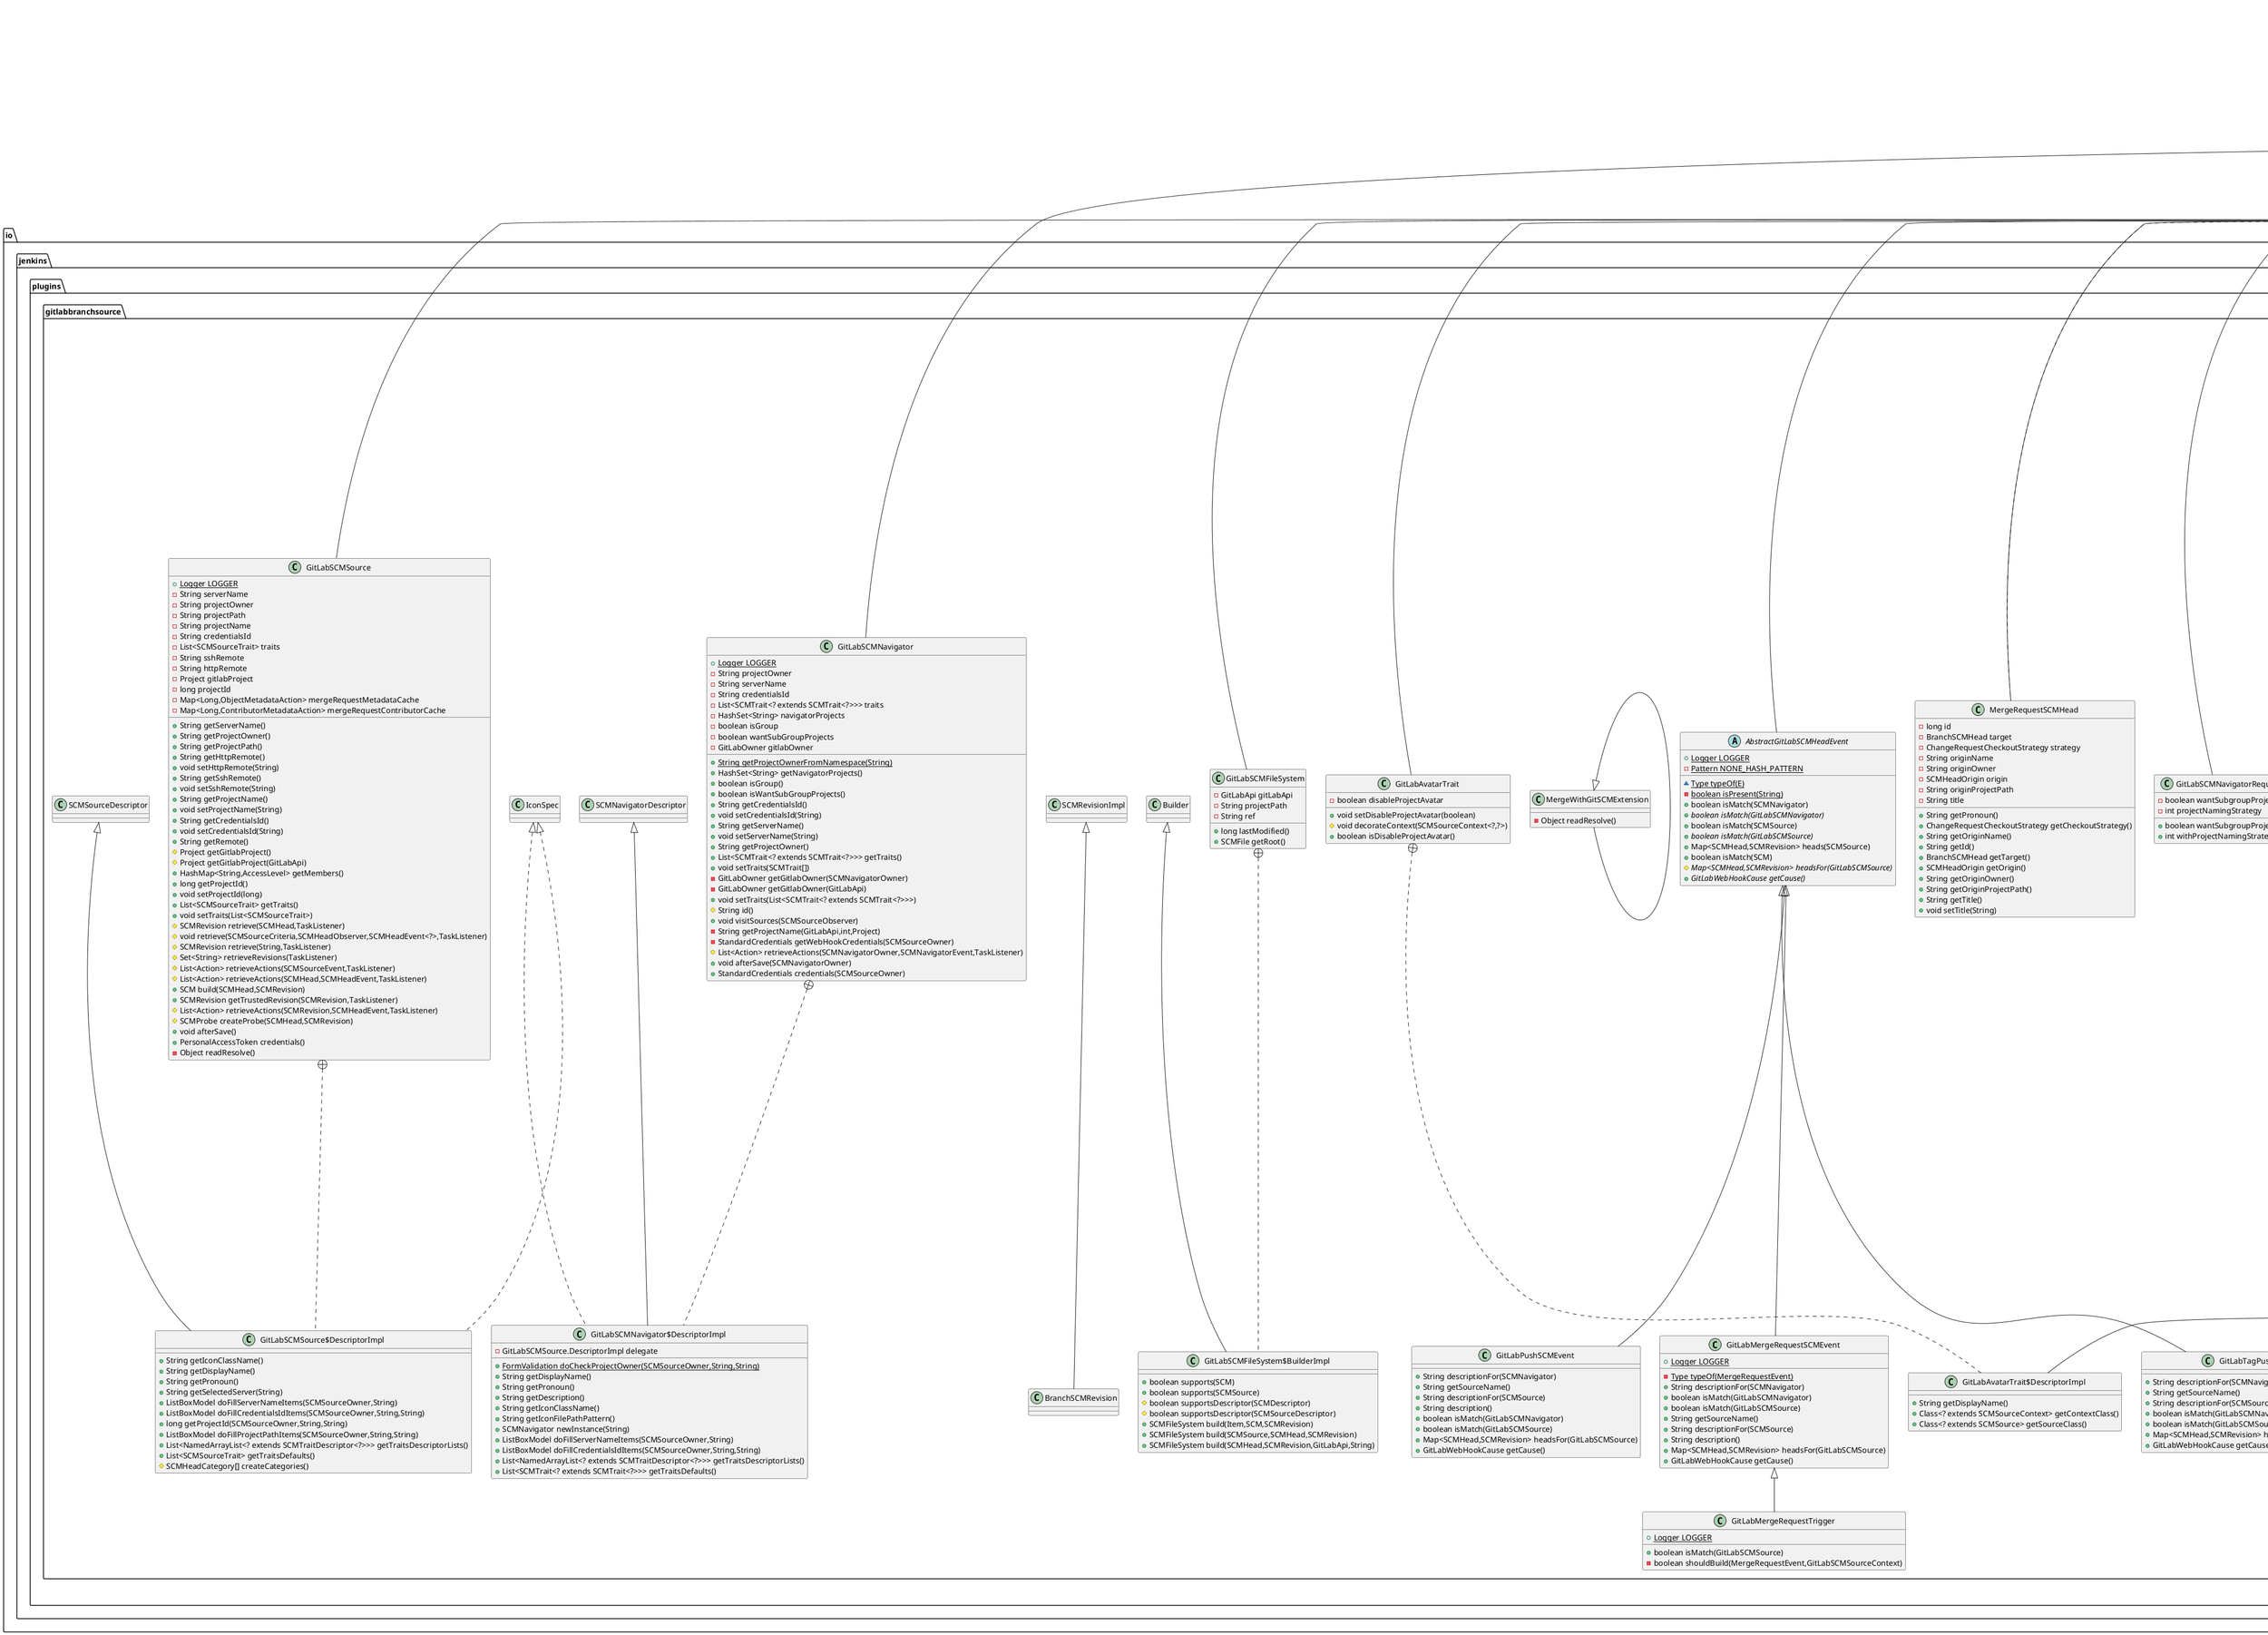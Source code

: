 @startuml
class io.jenkins.plugins.gitlabbranchsource.BranchSCMHead {
+ String getPronoun()
}
class io.jenkins.plugins.gitlabbranchsource.GitLabTagSCMHead {
+ String getPronoun()
}
class io.jenkins.plugins.gitlabbranchsource.GitLabWebHookListener {
+ {static} Logger LOGGER
- {static} long GITLAB_CACHING_TIMEOUT
- String origin
+ void onNoteEvent(NoteEvent)
+ void onMergeRequestEvent(MergeRequestEvent)
+ void onPushEvent(PushEvent)
+ void onTagPushEvent(TagPushEvent)
- void fireTrigger(SCMHeadEvent<?>,String)
- boolean findImmediateHookTrigger(GitLabServer)
- long findTriggerDelay(GitLabServer)
- GitLabServer findProjectServer(String)
}
class io.jenkins.plugins.gitlabbranchsource.GitLabSCMCauseAction {
+ String getDescription()
}
class io.jenkins.plugins.gitlabserverconfig.credentials.PersonalAccessTokenImplTest {
+ {static} JenkinsRule j
+ void configRoundtrip()
}
class io.jenkins.plugins.gitlabserverconfig.credentials.PersonalAccessTokenImplTest$CredentialsBuilder {
+ Credentials credentials
}
class io.jenkins.plugins.gitlabserverconfig.credentials.PersonalAccessTokenImplTest$CredentialsBuilder$DescriptorImpl {
+ String getDisplayName()
+ boolean isApplicable(Class<? extends AbstractProject>)
}
class io.jenkins.plugins.gitlabbranchsource.helpers.GitLabGroup {
- String fullName
- String description
+ String getFullName()
+ void setFullName(String)
+ String getWord()
+ String getDescription()
+ void setDescription(String)
}
class io.jenkins.plugins.gitlabbranchsource.GitLabPushSCMEvent {
+ String descriptionFor(SCMNavigator)
+ String getSourceName()
+ String descriptionFor(SCMSource)
+ String description()
+ boolean isMatch(GitLabSCMNavigator)
+ boolean isMatch(GitLabSCMSource)
+ Map<SCMHead,SCMRevision> headsFor(GitLabSCMSource)
+ GitLabWebHookCause getCause()
}
class io.jenkins.plugins.gitlabbranchsource.GitLabSystemHookAction {
+ {static} Logger LOGGER
+ String getIconFileName()
+ String getDisplayName()
+ String getUrlName()
+ boolean process(HttpServletRequest,HttpServletResponse,FilterChain)
+ HttpResponse doPost(StaplerRequest)
- boolean isValidToken(String)
}
class io.jenkins.plugins.gitlabbranchsource.helpers.GitLabUser {
+ String getWord()
}
class io.jenkins.plugins.gitlabbranchsource.helpers.GitLabIcons {
+ {static} String ICON_PROJECT
+ {static} String ICON_BRANCH
+ {static} String ICON_GITLAB
+ {static} String ICON_COMMIT
+ {static} String ICON_MR
+ {static} String ICON_TAG
- {static} String ICON_PATH
+ {static} void initialize()
+ {static} String iconFileName(String,Size)
+ {static} String iconFilePathPattern(String)
- {static} String classSpec(String,Size)
- {static} void addIcon(String)
}
enum io.jenkins.plugins.gitlabbranchsource.helpers.Size {
+  SMALL
+  MEDIUM
+  LARGE
+  XLARGE
- String className
- String dimensions
- String style
+ {static} Size byDimensions(String)
}
class io.jenkins.plugins.gitlabserverconfig.servers.helpers.GitLabPersonalAccessTokenCreator {
+ {static} Logger LOGGER
- {static} List<AccessTokenUtils.Scope> GL_PLUGIN_REQUIRED_SCOPE
- String getShortName(String)
+ Descriptor<GitLabPersonalAccessTokenCreator> getDescriptor()
+ String getDisplayName()
+ ListBoxModel doFillCredentialsIdItems(String,String)
+ FormValidation doCreateTokenByCredentials(String,String)
+ FormValidation doCreateTokenByPassword(String,String,String)
- void createCredentials(String,String,String,String)
- void saveCredentials(String,PersonalAccessToken)
}
class io.jenkins.plugins.gitlabbranchsource.TagDiscoveryTrait {
# void decorateContext(SCMSourceContext<?,?>)
+ boolean includeCategory(SCMHeadCategory)
}
class io.jenkins.plugins.gitlabbranchsource.TagDiscoveryTrait$DescriptorImpl {
+ String getDisplayName()
+ Class<? extends SCMSourceContext> getContextClass()
+ Class<? extends SCMSource> getSourceClass()
}
class io.jenkins.plugins.gitlabbranchsource.TagDiscoveryTrait$TagSCMHeadAuthority {
# boolean checkTrusted(SCMSourceRequest,GitLabTagSCMHead)
}
class io.jenkins.plugins.gitlabbranchsource.TagDiscoveryTrait$TagSCMHeadAuthority$DescriptorImpl {
+ String getDisplayName()
+ boolean isApplicableToOrigin(Class<? extends SCMHeadOrigin>)
}
class io.jenkins.plugins.gitlabbranchsource.Environment.GitLabWebHookEnvironmentContributor {
+ void buildEnvironmentFor(Run,EnvVars,TaskListener)
}
class io.jenkins.plugins.gitlabbranchsource.SSHCheckoutTrait {
- String credentialsId
+ String getCredentialsId()
# void decorateBuilder(SCMBuilder<?,?>)
}
class io.jenkins.plugins.gitlabbranchsource.SSHCheckoutTrait$DescriptorImpl {
+ String getDisplayName()
+ Class<? extends SCMBuilder> getBuilderClass()
+ Class<? extends SCMSourceContext> getContextClass()
+ Class<? extends SCMSource> getSourceClass()
+ Class<? extends SCM> getScmClass()
+ ListBoxModel doFillCredentialsIdItems(Item,String,String)
}
class io.jenkins.plugins.gitlabserverconfig.servers.GitLabServers {
+ {static} Logger LOGGER
- List<GitLabServer> servers
+ {static} GitLabServers get()
- {static} Predicate<T> distinctByKey(Function<? super T,?>)
+ ListBoxModel getServerItems()
+ List<GitLabServer> getServers()
+ void setServers(List<? extends GitLabServer>)
+ String getDisplayName()
+ List<Descriptor> actions()
+ boolean addServer(GitLabServer)
+ boolean updateServer(GitLabServer)
+ boolean removeServer(String)
+ GitLabServer findServer(String)
}
class io.jenkins.plugins.gitlabbranchsource.LogCommentTrait {
- String sudoUser
- boolean logSuccess
+ void setLogSuccess(boolean)
+ void setSudoUser(String)
# void decorateContext(SCMSourceContext<?,?>)
+ String getSudoUser()
+ boolean getLogSuccess()
}
class io.jenkins.plugins.gitlabbranchsource.LogCommentTrait$DescriptorImpl {
+ String getDisplayName()
+ Class<? extends SCMSourceContext> getContextClass()
+ Class<? extends SCMSource> getSourceClass()
}
abstract class io.jenkins.plugins.gitlabbranchsource.AbstractGitLabJobTrigger {
- E payload
+ {static} void fireNow(AbstractGitLabJobTrigger)
+ E getPayload()
+ {abstract}void isMatch()
}
class io.jenkins.plugins.gitlabbranchsource.MergeRequestSCMHead {
- long id
- BranchSCMHead target
- ChangeRequestCheckoutStrategy strategy
- String originName
- String originOwner
- SCMHeadOrigin origin
- String originProjectPath
- String title
+ String getPronoun()
+ ChangeRequestCheckoutStrategy getCheckoutStrategy()
+ String getOriginName()
+ String getId()
+ BranchSCMHead getTarget()
+ SCMHeadOrigin getOrigin()
+ String getOriginOwner()
+ String getOriginProjectPath()
+ String getTitle()
+ void setTitle(String)
}
class io.jenkins.plugins.gitlabbranchsource.GitLabMarkUnstableAsSuccessTrait {
- boolean markUnstableAsSuccess
+ void setMarkUnstableAsSuccess(boolean)
+ boolean getMarkUnstableAsSuccess()
# void decorateContext(SCMSourceContext<?,?>)
+ boolean doMarkUnstableAsSuccess()
}
class io.jenkins.plugins.gitlabbranchsource.GitLabMarkUnstableAsSuccessTrait$DescriptorImpl {
+ String getDisplayName()
+ Class<? extends SCMSourceContext> getContextClass()
+ Class<? extends SCMSource> getSourceClass()
}
abstract class io.jenkins.plugins.gitlabbranchsource.AbstractGitLabSCMHeadEvent {
+ {static} Logger LOGGER
- {static} Pattern NONE_HASH_PATTERN
~ {static} Type typeOf(E)
- {static} boolean isPresent(String)
+ boolean isMatch(SCMNavigator)
+ {abstract}boolean isMatch(GitLabSCMNavigator)
+ boolean isMatch(SCMSource)
+ {abstract}boolean isMatch(GitLabSCMSource)
+ Map<SCMHead,SCMRevision> heads(SCMSource)
+ boolean isMatch(SCM)
# {abstract}Map<SCMHead,SCMRevision> headsFor(GitLabSCMSource)
+ {abstract}GitLabWebHookCause getCause()
}
class io.jenkins.plugins.gitlabbranchsource.GitLabSCMSourceRequest {
+ {static} Logger LOGGER
- boolean fetchBranches
- boolean fetchTags
- boolean fetchOriginMRs
- boolean fetchForkMRs
- Set<ChangeRequestCheckoutStrategy> originMRStrategies
- Set<ChangeRequestCheckoutStrategy> forkMRStrategies
- Set<Long> requestedMergeRequestNumbers
- Set<String> requestedOriginBranchNames
- Set<String> requestedTagNames
- Iterable<MergeRequest> mergeRequests
- Iterable<Branch> branches
- Iterable<Tag> tags
- HashMap<String,AccessLevel> members
- Project gitlabProject
- GitLabApi gitLabApi
+ boolean isFetchBranches()
+ boolean isFetchTags()
+ boolean isFetchMRs()
+ boolean isFetchOriginMRs()
+ boolean isFetchForkMRs()
+ Set<ChangeRequestCheckoutStrategy> getOriginMRStrategies()
+ Set<ChangeRequestCheckoutStrategy> getForkMRStrategies()
+ Set<ChangeRequestCheckoutStrategy> getMRStrategies(boolean)
+ Map<Boolean,Set<ChangeRequestCheckoutStrategy>> getMRStrategies()
+ Set<Long> getRequestedMergeRequestNumbers()
+ Set<String> getRequestedOriginBranchNames()
+ Set<String> getRequestedTagNames()
+ Iterable<MergeRequest> getMergeRequests()
+ void setMergeRequests(Iterable<MergeRequest>)
+ Iterable<Branch> getBranches()
+ void setBranches(Iterable<Branch>)
+ Iterable<Tag> getTags()
+ void setTags(Iterable<Tag>)
+ HashMap<String,AccessLevel> getMembers()
+ void setMembers(HashMap<String,AccessLevel>)
+ GitLabApi getGitLabApi()
+ void setGitLabApi(GitLabApi)
+ AccessLevel getPermission(String)
+ boolean isMember(String)
+ void close()
+ void setProject(Project)
+ Project getGitlabProject()
}
class io.jenkins.plugins.gitlabbranchsource.GitLabMergeRequestTrigger {
+ {static} Logger LOGGER
+ boolean isMatch(GitLabSCMSource)
- boolean shouldBuild(MergeRequestEvent,GitLabSCMSourceContext)
}
class io.jenkins.plugins.gitlabbranchsource.GitLabMergeRequestSCMEvent {
+ {static} Logger LOGGER
- {static} Type typeOf(MergeRequestEvent)
+ String descriptionFor(SCMNavigator)
+ boolean isMatch(GitLabSCMNavigator)
+ boolean isMatch(GitLabSCMSource)
+ String getSourceName()
+ String descriptionFor(SCMSource)
+ String description()
+ Map<SCMHead,SCMRevision> headsFor(GitLabSCMSource)
+ GitLabWebHookCause getCause()
}
class io.jenkins.plugins.gitlabbranchsource.helpers.GitLabAvatar {
- String avatar
+ String getAvatarImageOf(String)
+ boolean equals(Object)
+ int hashCode()
}
class io.jenkins.plugins.gitlabbranchsource.helpers.GitLabAvatarCache {
+ {static} Logger LOGGER
- ConcurrentMap<String,CacheEntry> cache
- ExecutorService service
- Object serviceLock
- Iterator<Map.Entry<String,CacheEntry>> iterator
+ {static} String buildUrl(String,String)
- {static} BufferedImage scaleImage(BufferedImage,int)
- {static} BufferedImage generateAvatar(String,int)
+ String getIconFileName()
+ String getDisplayName()
+ String getUrlName()
+ HttpResponse doDynamic(StaplerRequest,String)
- CacheEntry getCacheEntry(String,String)
}
class io.jenkins.plugins.gitlabbranchsource.helpers.GitLabAvatarCache$CacheEntry {
- String url
- BufferedImage image
- long lastModified
- long lastAccessed
- Future<CacheEntry> future
+ boolean pending()
+ void setFuture(Future<CacheEntry>)
+ boolean isStale()
+ void touch()
+ boolean isUnused()
}
class io.jenkins.plugins.gitlabbranchsource.helpers.GitLabAvatarCache$ImageResponse {
- BufferedImage image
- boolean flushImage
- String cacheControl
- long lastModified
+ void generateResponse(StaplerRequest,StaplerResponse,Object)
}
class io.jenkins.plugins.gitlabbranchsource.helpers.GitLabAvatarCache$FetchImage {
- String url
+ CacheEntry call()
}
class io.jenkins.plugins.gitlabbranchsource.TriggerMRCommentTrait {
- String commentBody
- boolean onlyTrustedMembersCanTrigger
+ String getCommentBody()
+ boolean getOnlyTrustedMembersCanTrigger()
# void decorateContext(SCMSourceContext<?,?>)
}
class io.jenkins.plugins.gitlabbranchsource.TriggerMRCommentTrait$DescriptorImpl {
+ String getDisplayName()
+ Class<? extends SCMSourceContext> getContextClass()
+ Class<? extends SCMSource> getSourceClass()
}
class io.jenkins.plugins.gitlabbranchsource.GitLabSCMFileSystem {
- GitLabApi gitLabApi
- String projectPath
- String ref
+ long lastModified()
+ SCMFile getRoot()
}
class io.jenkins.plugins.gitlabbranchsource.GitLabSCMFileSystem$BuilderImpl {
+ boolean supports(SCM)
+ boolean supports(SCMSource)
# boolean supportsDescriptor(SCMDescriptor)
# boolean supportsDescriptor(SCMSourceDescriptor)
+ SCMFileSystem build(Item,SCM,SCMRevision)
+ SCMFileSystem build(SCMSource,SCMHead,SCMRevision)
+ SCMFileSystem build(SCMHead,SCMRevision,GitLabApi,String)
}
class io.jenkins.plugins.gitlabbranchsource.GitLabAvatarTrait {
- boolean disableProjectAvatar
+ void setDisableProjectAvatar(boolean)
# void decorateContext(SCMSourceContext<?,?>)
+ boolean isDisableProjectAvatar()
}
class io.jenkins.plugins.gitlabbranchsource.GitLabAvatarTrait$DescriptorImpl {
+ String getDisplayName()
+ Class<? extends SCMSourceContext> getContextClass()
+ Class<? extends SCMSource> getSourceClass()
}
class io.jenkins.plugins.gitlabbranchsource.GitLabSCMNavigatorRequest {
- boolean wantSubgroupProjects
- int projectNamingStrategy
+ boolean wantSubgroupProjects()
+ int withProjectNamingStrategy()
}
class io.jenkins.plugins.gitlabserverconfig.servers.GitLabServerTest {
+ {static} JenkinsRule j
+ void testFixEmptyAndTrimOne()
+ void testFixEmptyAndTrimTwo()
+ void testFixEmptyAndTrimThree()
+ void testFixEmptyAndTrimFour()
+ void testFixEmptyAndTrimFive()
}
class io.jenkins.plugins.gitlabbranchsource.ExcludeArchivedRepositoriesTrait {
# void decorateContext(SCMNavigatorContext<?,?>)
}
class io.jenkins.plugins.gitlabbranchsource.ExcludeArchivedRepositoriesTrait$DescriptorImpl {
+ Class<? extends SCMNavigatorContext> getContextClass()
+ String getDisplayName()
}
class io.jenkins.plugins.gitlabbranchsource.GitLabWebHookAction {
+ {static} Logger LOGGER
+ String getIconFileName()
+ String getDisplayName()
+ String getUrlName()
+ boolean process(HttpServletRequest,HttpServletResponse,FilterChain)
+ HttpResponse doPost(StaplerRequest)
- boolean isValidToken(String)
}
class io.jenkins.plugins.gitlabbranchsource.GitLabSCMFile {
- GitLabApi gitLabApi
- String projectPath
- String ref
- boolean isDir
# SCMFile newChild(String,boolean)
+ Iterable<SCMFile> children()
+ long lastModified()
# Type type()
+ InputStream content()
- InputStream fetchFile()
- List<TreeItem> fetchTree()
}
class io.jenkins.plugins.gitlabbranchsource.helpers.GitLabHelper {
+ {static} GitLabApi apiBuilder(AccessControlled,String)
+ {static} Map<String,Object> getProxyConfig(String)
+ {static} String getServerUrlFromName(String)
+ {static} String getServerUrl(GitLabServer)
- {static} String getServerUrl(String)
- {static} String sanitizeUrlValue(String)
+ {static} String getPrivateTokenAsPlainText(StandardCredentials)
+ {static} UriTemplateBuilder getUriTemplateFromServer(String)
+ {static} UriTemplate projectUriTemplate(String)
+ {static} UriTemplate branchUriTemplate(String)
+ {static} UriTemplate mergeRequestUriTemplate(String)
+ {static} UriTemplate tagUriTemplate(String)
+ {static} UriTemplate commitUriTemplate(String)
+ {static} String[] splitPath(String)
}
class io.jenkins.plugins.gitlabbranchsource.helpers.GitLabPipelineStatusNotifier {
+ {static} Logger LOGGER
~ {static} String GITLAB_PIPELINE_STATUS_PREFIX
~ {static} String GITLAB_PIPELINE_STATUS_DELIMITER
~ {static} Pattern MERGE_REQUEST_JOB_NAME_FORMAT
- {static} String getRootUrl(Run<?,?>)
- {static} GitLabSCMSourceContext getSourceContext(Run<?,?>,GitLabSCMSource)
- {static} GitLabSCMSource getSource(Run<?,?>)
- {static} String getStatusName(GitLabSCMSourceContext,Run<?,?>,EnvVars,SCMRevision)
- {static} String getStatusName(GitLabSCMSourceContext,Job<?,?>,EnvVars,SCMRevision)
~ {static} String getStatusName(GitLabSCMSourceContext,String,SCMRevision,EnvVars)
~ {static} String getRevisionRef(SCMRevision)
- {static} String getMrBuildName(MergeRequestSCMRevision)
- {static} void logComment(Run<?,?>,TaskListener)
~ {static} Long getSourceProjectId(Job,GitLabApi,String)
- {static} void sendNotifications(Run<?,?>,TaskListener,Boolean)
}
class io.jenkins.plugins.gitlabbranchsource.helpers.GitLabPipelineStatusNotifier$JobScheduledListener {
- AtomicLong nonce
- Map<Job,Long> resolving
+ void onEnterWaiting(Queue.WaitingItem)
}
class io.jenkins.plugins.gitlabbranchsource.helpers.GitLabPipelineStatusNotifier$JobCheckOutListener {
+ void onCheckout(Run<?,?>,SCM,FilePath,TaskListener,File,SCMRevisionState)
}
class io.jenkins.plugins.gitlabbranchsource.helpers.GitLabPipelineStatusNotifier$JobCompletedListener {
+ void onCompleted(Run<?,?>,TaskListener)
+ void onStarted(Run<?,?>,TaskListener)
}
enum io.jenkins.plugins.gitlabbranchsource.GitLabHookRegistration {
+  DISABLE
+  SYSTEM
+  ITEM
}
class io.jenkins.plugins.gitlabbranchsource.BuildStatusNameCustomPartTrait {
- String buildStatusNameCustomPart
- boolean buildStatusNameOverwrite
- boolean ignoreTypeInStatusName
+ void setBuildStatusNameCustomPart(String)
+ void setBuildStatusNameOverwrite(Boolean)
+ void setIgnoreTypeInStatusName(Boolean)
# void decorateContext(SCMSourceContext<?,?>)
+ String getBuildStatusNameCustomPart()
+ boolean getBuildStatusNameOverwrite()
+ boolean getIgnoreTypeInStatusName()
}
class io.jenkins.plugins.gitlabbranchsource.BuildStatusNameCustomPartTrait$DescriptorImpl {
+ String getDisplayName()
+ Class<? extends SCMSourceContext> getContextClass()
+ Class<? extends SCMSource> getSourceClass()
}
class io.jenkins.plugins.gitlabbranchsource.GitLabHookCreatorParameterizedTest {
+ {static} JenkinsRule r
- String jenkinsUrl
- boolean hookType
- String expectedPath
+ {static} Iterable<Object[]> data()
+ void hookUrl()
+ void hookUrlFromCustomRootUrl()
}
interface io.jenkins.plugins.gitlabserverconfig.credentials.PersonalAccessToken {
~ Secret getToken()
}
class io.jenkins.plugins.gitlabbranchsource.helpers.GitLabLink {
- String iconClassName
- String url
- String displayName
+ {static} GitLabLink toGroup(String)
+ {static} GitLabLink toProject(String)
+ {static} GitLabLink toBranch(String)
+ {static} GitLabLink toMergeRequest(String)
+ {static} GitLabLink toTag(String)
+ {static} GitLabLink toCommit(String)
+ String getUrl()
+ String getIconClassName()
+ String getIconFileName()
+ String getDisplayName()
+ void setDisplayName(String)
+ String getUrlName()
+ int hashCode()
+ boolean equals(Object)
+ String toString()
}
class io.jenkins.plugins.gitlabbranchsource.BranchSCMRevision {
}
class io.jenkins.plugins.gitlabserverconfig.credentials.helpers.GitLabCredentialMatcher {
- {static} long serialVersionUID
+ boolean matches(Credentials)
}
class io.jenkins.plugins.gitlabbranchsource.ProjectNamingStrategyTrait {
- int strategyId
+ int getStrategyId()
+ void setStrategyId(int)
# void decorateContext(SCMNavigatorContext<?,?>)
}
class io.jenkins.plugins.gitlabbranchsource.ProjectNamingStrategyTrait$DescriptorImpl {
+ String getDisplayName()
+ Class<? extends SCMNavigator> getNavigatorClass()
+ ListBoxModel doFillStrategyIdItems()
}
class io.jenkins.plugins.gitlabbranchsource.helpers.GitLabBrowser {
+ String getProjectUrl()
+ URL getChangeSetLink(GitChangeSet)
+ URL getDiffLink(GitChangeSet.Path)
+ URL getFileLink(GitChangeSet.Path)
- URL diffLink(GitChangeSet.Path)
}
class io.jenkins.plugins.gitlabbranchsource.helpers.GitLabBrowser$DescriptorImpl {
+ String getDisplayName()
+ GitLabBrowser newInstance(StaplerRequest,JSONObject)
}
class io.jenkins.plugins.gitlabbranchsource.GitLabHookCreator {
+ {static} Logger LOGGER
+ {static} void register(SCMNavigatorOwner,GitLabSCMNavigator,GitLabHookRegistration)
+ {static} void register(GitLabSCMSource,GitLabHookRegistration,GitLabHookRegistration)
+ {static} void createSystemHookWhenMissing(GitLabServer,StandardCredentials)
+ {static} String getHookUrl(boolean)
+ {static} String getHookUrl(GitLabServer,boolean)
~ {static} void checkURL(String)
+ {static} ProjectHook createWebHook()
+ {static} String createWebHookWhenMissing(GitLabApi,String,String,String)
+ {static} boolean isTokenEqual(String,String)
}
class io.jenkins.plugins.gitlabbranchsource.GitLabSCMBuilder {
- {static} SecureRandom RANDOM
- SCMSourceOwner context
- String serverUrl
- String projectPath
- String sshRemote
- String httpRemote
+ {static} UriTemplate checkoutUriTemplate(Item,String,String,String,String,String)
- String projectUrl(String)
+ UriTemplate checkoutUriTemplate()
+ GitLabSCMBuilder withGitLabRemote()
+ GitSCM build()
}
class io.jenkins.plugins.gitlabbranchsource.ForkMergeRequestDiscoveryTrait {
- int strategyId
- SCMHeadAuthority<? super GitLabSCMSourceRequest,? extends ChangeRequestSCMHead2,? extends SCMRevision> trust
- boolean buildMRForksNotMirror
+ int getStrategyId()
+ Set<ChangeRequestCheckoutStrategy> getStrategies()
+ SCMHeadAuthority<? super GitLabSCMSourceRequest,? extends ChangeRequestSCMHead2,? extends SCMRevision> getTrust()
+ boolean getBuildMRForksNotMirror()
+ void setBuildMRForksNotMirror(boolean)
# void decorateContext(SCMSourceContext<?,?>)
+ boolean includeCategory(SCMHeadCategory)
}
class io.jenkins.plugins.gitlabbranchsource.ForkMergeRequestDiscoveryTrait$DescriptorImpl {
+ String getDisplayName()
+ Class<? extends SCMSourceContext> getContextClass()
+ Class<? extends SCMSource> getSourceClass()
+ ListBoxModel doFillStrategyIdItems()
+ List<SCMHeadAuthorityDescriptor> getTrustDescriptors()
+ SCMHeadAuthority<?,?,?> getDefaultTrust()
}
class io.jenkins.plugins.gitlabbranchsource.ForkMergeRequestDiscoveryTrait$TrustNobody {
+ boolean checkTrusted(SCMSourceRequest,ChangeRequestSCMHead2)
}
class io.jenkins.plugins.gitlabbranchsource.ForkMergeRequestDiscoveryTrait$TrustNobody$DescriptorImpl {
+ boolean isApplicableToOrigin(Class<? extends SCMHeadOrigin>)
+ String getDisplayName()
}
class io.jenkins.plugins.gitlabbranchsource.ForkMergeRequestDiscoveryTrait$TrustMembers {
# boolean checkTrusted(GitLabSCMSourceRequest,MergeRequestSCMHead)
}
class io.jenkins.plugins.gitlabbranchsource.ForkMergeRequestDiscoveryTrait$TrustMembers$DescriptorImpl {
+ String getDisplayName()
+ boolean isApplicableToOrigin(Class<? extends SCMHeadOrigin>)
}
class io.jenkins.plugins.gitlabbranchsource.ForkMergeRequestDiscoveryTrait$TrustPermission {
# boolean checkTrusted(GitLabSCMSourceRequest,MergeRequestSCMHead)
}
class io.jenkins.plugins.gitlabbranchsource.ForkMergeRequestDiscoveryTrait$TrustPermission$DescriptorImpl {
+ String getDisplayName()
+ boolean isApplicableToOrigin(Class<? extends SCMHeadOrigin>)
}
class io.jenkins.plugins.gitlabbranchsource.ForkMergeRequestDiscoveryTrait$TrustEveryone {
# boolean checkTrusted(SCMSourceRequest,ChangeRequestSCMHead2)
}
class io.jenkins.plugins.gitlabbranchsource.ForkMergeRequestDiscoveryTrait$TrustEveryone$DescriptorImpl {
+ String getDisplayName()
+ boolean isApplicableToOrigin(Class<? extends SCMHeadOrigin>)
}
class io.jenkins.plugins.gitlabbranchsource.BranchDiscoveryTrait {
- int strategyId
+ int getStrategyId()
+ boolean isBuildBranch()
+ boolean isBuildBranchesWithMR()
# void decorateContext(SCMSourceContext<?,?>)
+ boolean includeCategory(SCMHeadCategory)
}
class io.jenkins.plugins.gitlabbranchsource.BranchDiscoveryTrait$DescriptorImpl {
+ String getDisplayName()
+ Class<? extends SCMSourceContext> getContextClass()
+ Class<? extends SCMSource> getSourceClass()
+ ListBoxModel doFillStrategyIdItems()
}
class io.jenkins.plugins.gitlabbranchsource.BranchDiscoveryTrait$BranchSCMHeadAuthority {
# boolean checkTrusted(SCMSourceRequest,BranchSCMHead)
}
class io.jenkins.plugins.gitlabbranchsource.BranchDiscoveryTrait$BranchSCMHeadAuthority$DescriptorImpl {
+ boolean isApplicableToOrigin(Class<? extends SCMHeadOrigin>)
+ String getDisplayName()
}
class io.jenkins.plugins.gitlabbranchsource.BranchDiscoveryTrait$ExcludeOriginMRBranchesSCMHeadFilter {
+ boolean isExcluded(SCMSourceRequest,SCMHead)
}
class io.jenkins.plugins.gitlabbranchsource.BranchDiscoveryTrait$OnlyOriginMRBranchesSCMHeadFilter {
+ boolean isExcluded(SCMSourceRequest,SCMHead)
}
class io.jenkins.plugins.gitlabbranchsource.GitLabSCMSourceBuilder {
- String id
- String serverName
- String credentialsId
- String projectOwner
- String projectPath
- String projectName
+ String getId()
+ String getCredentialsId()
+ GitLabSCMSource build()
}
class io.jenkins.plugins.gitlabbranchsource.WebhookListenerBuildConditionsTrait {
- boolean alwaysBuildMROpen
- boolean alwaysBuildMRReOpen
- boolean alwaysIgnoreMRApproval
- boolean alwaysIgnoreMRUnApproval
- boolean alwaysIgnoreMRApproved
- boolean alwaysIgnoreMRUnApproved
- boolean alwaysIgnoreNonCodeRelatedUpdates
- boolean alwaysIgnoreMRWorkInProgress
# void decorateContext(SCMSourceContext<?,?>)
+ boolean getAlwaysBuildMROpen()
+ boolean getAlwaysBuildMRReOpen()
+ boolean getAlwaysIgnoreMRApproval()
+ boolean getAlwaysIgnoreMRUnApproval()
+ boolean getAlwaysIgnoreMRApproved()
+ boolean getAlwaysIgnoreMRUnApproved()
+ boolean getAlwaysIgnoreNonCodeRelatedUpdates()
+ boolean getAlwaysIgnoreMRWorkInProgress()
+ void setAlwaysBuildMROpen(boolean)
+ void setAlwaysBuildMRReOpen(boolean)
+ void setAlwaysIgnoreMRApproval(boolean)
+ void setAlwaysIgnoreMRUnApproval(boolean)
+ void setAlwaysIgnoreMRApproved(boolean)
+ void setAlwaysIgnoreMRUnApproved(boolean)
+ void setAlwaysIgnoreNonCodeRelatedUpdates(boolean)
+ void setAlwaysIgnoreMRWorkInProgress(boolean)
}
class io.jenkins.plugins.gitlabbranchsource.WebhookListenerBuildConditionsTrait$DescriptorImpl {
+ String getDisplayName()
+ Class<? extends SCMSourceContext> getContextClass()
+ Class<? extends SCMSource> getSourceClass()
}
class io.jenkins.plugins.gitlabbranchsource.GitLabSCMSourceDeserializationTest {
- {static} String PROJECT_NAME
- {static} String SOURCE_ID
+ RestartableJenkinsRule plan
+ void afterRestartingJenkinsTransientFieldsAreNotNull()
}
class io.jenkins.plugins.gitlabserverconfig.action.GitlabAction {
+ {static} Logger LOGGER
+ HttpResponse doServerList()
+ HttpResponse doProjectList(SCMSourceOwner,String,String)
+ String getIconFileName()
+ String getDisplayName()
+ String getUrlName()
}
class io.jenkins.plugins.gitlabserverconfig.casc.ConfigurationAsCodeTest {
+ {static} JenkinsConfiguredWithCodeRule j
+ void should_support_configuration_as_code()
+ void should_support_configuration_export()
}
class io.jenkins.plugins.gitlabbranchsource.GitLabSCMSourceContext {
- boolean wantBranches
- boolean wantTags
- boolean wantOriginMRs
- boolean wantForkMRs
- Set<ChangeRequestCheckoutStrategy> originMRStrategies
- Set<ChangeRequestCheckoutStrategy> forkMRStrategies
- GitLabHookRegistration webhookRegistration
- GitLabHookRegistration systemhookRegistration
- boolean buildMRForksNotMirror
- boolean notificationsDisabled
- boolean logCommentEnabled
- String sudoUser
- boolean logSuccess
- boolean mrCommentTriggerEnabled
- boolean onlyTrustedMembersCanTrigger
- String commentBody
- boolean projectAvatarDisabled
- String buildStatusNameCustomPart
- boolean buildStatusNameOverwrite
- boolean ignoreTypeInStatusName
- boolean alwaysBuildMROpen
- boolean alwaysBuildMRReOpen
- boolean alwaysIgnoreMRApproval
- boolean alwaysIgnoreMRUnApproval
- boolean alwaysIgnoreMRApproved
- boolean alwaysIgnoreMRUnApproved
- boolean alwaysIgnoreNonCodeRelatedUpdates
- boolean alwaysIgnoreMRWorkInProgress
- boolean markUnstableAsSuccess
+ boolean wantBranches()
+ boolean wantTags()
+ boolean wantMRs()
+ boolean wantOriginMRs()
+ boolean wantForkMRs()
+ Set<ChangeRequestCheckoutStrategy> originMRStrategies()
+ Set<ChangeRequestCheckoutStrategy> forkMRStrategies()
+ GitLabHookRegistration webhookRegistration()
+ GitLabHookRegistration systemhookRegistration()
+ boolean buildMRForksNotMirror()
+ boolean notificationsDisabled()
+ boolean projectAvatarDisabled()
+ boolean logCommentEnabled()
+ String getSudoUser()
+ boolean doLogSuccess()
+ boolean mrCommentTriggerEnabled()
+ boolean getOnlyTrustedMembersCanTrigger()
+ boolean getMarkUnstableAsSuccess()
+ boolean alwaysBuildMROpen()
+ boolean alwaysBuildMRReOpen()
+ boolean alwaysIgnoreMRApproval()
+ boolean alwaysIgnoreMRUnApproval()
+ boolean alwaysIgnoreMRApproved()
+ boolean alwaysIgnoreMRUnApproved()
+ boolean alwaysIgnoreNonCodeRelatedUpdates()
+ boolean alwaysIgnoreMRWorkInProgress()
+ String getCommentBody()
+ String getBuildStatusNameCustomPart()
+ boolean getBuildStatusNameOverwrite()
+ boolean getIgnoreTypeInStatusName()
+ GitLabSCMSourceContext wantBranches(boolean)
+ GitLabSCMSourceContext wantTags(boolean)
+ GitLabSCMSourceContext wantOriginMRs(boolean)
+ GitLabSCMSourceContext wantForkMRs(boolean)
+ GitLabSCMSourceContext withOriginMRStrategies(Set<ChangeRequestCheckoutStrategy>)
+ GitLabSCMSourceContext withForkMRStrategies(Set<ChangeRequestCheckoutStrategy>)
+ GitLabSCMSourceContext webhookRegistration(GitLabHookRegistration)
+ GitLabSCMSourceContext systemhookRegistration(GitLabHookRegistration)
+ GitLabSCMSourceContext withBuildMRForksNotMirror(boolean)
+ GitLabSCMSourceContext withNotificationsDisabled(boolean)
+ GitLabSCMSourceContext withProjectAvatarDisabled(boolean)
+ GitLabSCMSourceContext withMarkUnstableAsSuccess(boolean)
+ GitLabSCMSourceContext withLogCommentEnabled(boolean)
+ GitLabSCMSourceContext withMRCommentTriggerEnabled(boolean)
+ GitLabSCMSourceContext withOnlyTrustedMembersCanTrigger(boolean)
+ GitLabSCMSourceContext withSudoUser(String)
+ GitLabSCMSourceContext withLogSuccess(boolean)
+ GitLabSCMSourceContext withCommentBody(String)
+ GitLabSCMSourceContext withBuildStatusNameCustomPart(String)
+ GitLabSCMSourceContext withBuildStatusNameOverwrite(Boolean)
+ GitLabSCMSourceContext withIgnoreTypeInStatusName(Boolean)
+ GitLabSCMSourceRequest newRequest(SCMSource,TaskListener)
+ GitLabSCMSourceContext withAlwaysBuildMROpen(boolean)
+ GitLabSCMSourceContext withAlwaysBuildMRReOpen(boolean)
+ GitLabSCMSourceContext withAlwaysIgnoreMRApproval(boolean)
+ GitLabSCMSourceContext withAlwaysIgnoreMRUnApproval(boolean)
+ GitLabSCMSourceContext withAlwaysIgnoreMRApproved(boolean)
+ GitLabSCMSourceContext withAlwaysIgnoreMRUnApproved(boolean)
+ GitLabSCMSourceContext withAlwaysIgnoreNonCodeRelatedUpdates(boolean)
+ GitLabSCMSourceContext withAlwaysIgnoreMRWorkInProgress(boolean)
}
class io.jenkins.plugins.gitlabbranchsource.GitLabWebHookCause {
- String description
- GitLabPushCauseData gitLabPushCauseData
- GitLabMergeRequestCauseData gitLabMergeRequestCauseData
- GitLabTagPushCauseData gitLabTagPushCauseData
+ GitLabWebHookCause fromPush(PushEvent)
+ GitLabWebHookCause fromMergeRequest(MergeRequestEvent)
+ GitLabWebHookCause fromTag(TagPushEvent)
+ String getShortDescription()
+ boolean equals(Object)
+ int hashCode()
+ GitLabPushCauseData getGitLabPushCauseData()
+ GitLabMergeRequestCauseData getGitLabMergeRequestCauseData()
+ GitLabTagPushCauseData getGitLabTagPushCauseData()
}
class io.jenkins.plugins.gitlabbranchsource.helpers.GitLabHelperTest {
+ void server_url_does_not_have_trailing_slash()
}
class io.jenkins.plugins.gitlabbranchsource.HookRegistrationTrait {
- GitLabHookRegistration webHookMode
- GitLabHookRegistration systemHookMode
+ GitLabHookRegistration getWebHookMode()
+ GitLabHookRegistration getSystemHookMode()
# void decorateContext(SCMSourceContext<?,?>)
}
class io.jenkins.plugins.gitlabbranchsource.HookRegistrationTrait$DescriptorImpl {
+ String getDisplayName()
+ Class<? extends SCMSourceContext> getContextClass()
+ Class<? extends SCMSource> getSourceClass()
+ ListBoxModel doFillWebHookModeItems()
+ ListBoxModel doFillSystemHookModeItems()
- ListBoxModel getOptions(boolean)
}
class io.jenkins.plugins.gitlabbranchsource.GitLabMergeRequestCommentTrigger {
+ {static} Logger LOGGER
+ void isMatch()
- boolean isTrustedMember(GitLabSCMSource,boolean)
}
class io.jenkins.plugins.gitlabbranchsource.SubGroupProjectDiscoveryTrait {
# void decorateContext(SCMNavigatorContext<?,?>)
}
class io.jenkins.plugins.gitlabbranchsource.SubGroupProjectDiscoveryTrait$DescriptorImpl {
+ String getDisplayName()
+ Class<? extends SCMNavigator> getNavigatorClass()
}
class io.jenkins.plugins.gitlabbranchsource.Cause.GitLabMergeRequestCauseData {
- Map<String,String> variables
+ Map<String,String> getBuildVariables()
}
class io.jenkins.plugins.gitlabbranchsource.GitLabSCMNavigator {
+ {static} Logger LOGGER
- String projectOwner
- String serverName
- String credentialsId
- List<SCMTrait<? extends SCMTrait<?>>> traits
- HashSet<String> navigatorProjects
- boolean isGroup
- boolean wantSubGroupProjects
- GitLabOwner gitlabOwner
+ {static} String getProjectOwnerFromNamespace(String)
+ HashSet<String> getNavigatorProjects()
+ boolean isGroup()
+ boolean isWantSubGroupProjects()
+ String getCredentialsId()
+ void setCredentialsId(String)
+ String getServerName()
+ void setServerName(String)
+ String getProjectOwner()
+ List<SCMTrait<? extends SCMTrait<?>>> getTraits()
+ void setTraits(SCMTrait[])
- GitLabOwner getGitlabOwner(SCMNavigatorOwner)
- GitLabOwner getGitlabOwner(GitLabApi)
+ void setTraits(List<SCMTrait<? extends SCMTrait<?>>>)
# String id()
+ void visitSources(SCMSourceObserver)
- String getProjectName(GitLabApi,int,Project)
- StandardCredentials getWebHookCredentials(SCMSourceOwner)
# List<Action> retrieveActions(SCMNavigatorOwner,SCMNavigatorEvent,TaskListener)
+ void afterSave(SCMNavigatorOwner)
+ StandardCredentials credentials(SCMSourceOwner)
}
class io.jenkins.plugins.gitlabbranchsource.GitLabSCMNavigator$DescriptorImpl {
- GitLabSCMSource.DescriptorImpl delegate
+ {static} FormValidation doCheckProjectOwner(SCMSourceOwner,String,String)
+ String getDisplayName()
+ String getPronoun()
+ String getDescription()
+ String getIconClassName()
+ String getIconFilePathPattern()
+ SCMNavigator newInstance(String)
+ ListBoxModel doFillServerNameItems(SCMSourceOwner,String)
+ ListBoxModel doFillCredentialsIdItems(SCMSourceOwner,String,String)
+ List<NamedArrayList<? extends SCMTraitDescriptor<?>>> getTraitsDescriptorLists()
+ List<SCMTrait<? extends SCMTrait<?>>> getTraitsDefaults()
}
class io.jenkins.plugins.gitlabbranchsource.OriginMergeRequestDiscoveryTrait {
- int strategyId
+ int getStrategyId()
+ Set<ChangeRequestCheckoutStrategy> getStrategies()
# void decorateContext(SCMSourceContext<?,?>)
+ boolean includeCategory(SCMHeadCategory)
}
class io.jenkins.plugins.gitlabbranchsource.OriginMergeRequestDiscoveryTrait$DescriptorImpl {
+ String getDisplayName()
+ Class<? extends SCMSourceContext> getContextClass()
+ Class<? extends SCMSource> getSourceClass()
+ ListBoxModel doFillStrategyIdItems()
}
class io.jenkins.plugins.gitlabbranchsource.OriginMergeRequestDiscoveryTrait$OriginChangeRequestSCMHeadAuthority {
# boolean checkTrusted(SCMSourceRequest,ChangeRequestSCMHead2)
}
class io.jenkins.plugins.gitlabbranchsource.OriginMergeRequestDiscoveryTrait$OriginChangeRequestSCMHeadAuthority$DescriptorImpl {
+ boolean isApplicableToOrigin(Class<? extends SCMHeadOrigin>)
+ String getDisplayName()
}
class io.jenkins.plugins.gitlabbranchsource.Cause.GitLabPushCauseData {
- Map<String,String> variables
+ Map<String,String> getBuildVariables()
}
class io.jenkins.plugins.gitlabserverconfig.credentials.PersonalAccessTokenImpl {
- Secret token
+ Secret getToken()
}
class io.jenkins.plugins.gitlabserverconfig.credentials.PersonalAccessTokenImpl$DescriptorImpl {
- {static} int GITLAB_ACCESS_TOKEN_MINIMAL_LENGTH
+ String getDisplayName()
+ FormValidation doCheckToken(String)
}
class io.jenkins.plugins.gitlabbranchsource.Cause.GitLabMergeRequestNoteData {
- Map<String,String> variables
+ Map<String,String> getBuildVariables()
}
class io.jenkins.plugins.gitlabbranchsource.GitLabProjectSCMEvent {
- {static} Type typeOf(ProjectSystemHookEvent)
+ String descriptionFor(SCMNavigator)
+ String description()
+ String descriptionFor(SCMSource)
+ String getSourceName()
+ boolean isMatch(SCMNavigator)
- boolean isMatch(GitLabSCMNavigator)
+ boolean isMatch(SCMSource)
}
class io.jenkins.plugins.gitlabserverconfig.servers.GitLabServer {
+ {static} CredentialsMatcher CREDENTIALS_MATCHER
+ {static} String GITLAB_SERVER_DEFAULT_NAME
+ {static} String GITLAB_SERVER_URL
+ {static} String EMPTY_TOKEN
+ {static} Logger LOGGER
- {static} SecureRandom RANDOM
- {static} int SHORT_NAME_LENGTH
- {static} String[] COMMON_PREFIX_HOSTNAMES
- String name
- String serverUrl
- boolean manageWebHooks
- boolean manageSystemHooks
- String credentialsId
- String hooksRootUrl
- Secret secretToken
- String webhookSecretCredentialsId
+ {static} CredentialsMatcher WEBHOOK_SECRET_CREDENTIALS_MATCHER
- boolean immediateHookTrigger
- Integer hookTriggerDelay
- String getRandomName()
+ String getName()
+ String getServerUrl()
+ boolean isManageWebHooks()
+ void setManageWebHooks(boolean)
+ boolean isManageSystemHooks()
+ void setManageSystemHooks(boolean)
+ String getCredentialsId()
+ StandardCredentials getCredentials(AccessControlled)
+ void setHooksRootUrl(String)
+ String getHooksRootUrl()
+ void setSecretToken(Secret)
+ void setWebhookSecretCredentialsId(String)
+ String getWebhookSecretCredentialsId()
+ StringCredentials getWebhookSecretCredentials(AccessControlled)
+ DescriptorImpl getDescriptor()
+ Secret getSecretToken()
- StringCredentials getWebhookSecretCredentials(String)
+ String getSecretTokenAsPlainText()
- Object readResolve()
- void migrateWebhookSecretCredentials()
+ boolean isImmediateHookTrigger()
+ void setImmediateHookTrigger(boolean)
+ void setHookTriggerDelay(String)
+ Integer getHookTriggerDelay()
}
class io.jenkins.plugins.gitlabserverconfig.servers.GitLabServer$DescriptorImpl {
+ {static} FormValidation doCheckServerUrl(String)
+ {static} FormValidation doCheckHooksRootUrl(String)
+ {static} FormValidation doCheckHookTriggerDelay(String)
+ String getDisplayName()
+ FormValidation doTestConnection(String,String)
+ ListBoxModel doFillCredentialsIdItems(String,String)
+ ListBoxModel doFillWebhookSecretCredentialsIdItems(String,String)
- StandardCredentials getCredentials(String,String)
}
class io.jenkins.plugins.gitlabbranchsource.GitLabSCMNavigatorContext {
- boolean wantSubgroupProjects
- int projectNamingStrategy
- boolean excludeArchivedRepositories
+ GitLabSCMNavigatorRequest newRequest(SCMNavigator,SCMSourceObserver)
+ boolean wantSubgroupProjects()
+ GitLabSCMNavigatorContext wantSubgroupProjects(boolean)
+ int withProjectNamingStrategy()
+ GitLabSCMNavigatorContext withProjectNamingStrategy(int)
+ boolean isExcludeArchivedRepositories()
+ void setExcludeArchivedRepositories(boolean)
}
class io.jenkins.plugins.gitlabbranchsource.helpers.GitLabPipelineStatusNotifierTest {
+ void should_set_branch_status_name()
+ void should_set_branch_status_name_withBuildStatusNameCustomPart()
+ void should_set_branch_status_name_withIgnoreTypeInStatusName()
+ void should_set_merge_request_head_status_name()
+ void should_set_merge_request_merge_status_name()
+ void should_set_tag_status_name()
+ void should_set_branch_ref_name()
+ void should_set_merge_request_ref_name()
+ void should_set_tag_ref_name()
+ void should_get_mr_project_id()
+ void should_get_mr_project_id_projects_using_both_strategy_head()
+ void should_get_mr_project_id_projects_using_both_strategy_merge()
}
class io.jenkins.plugins.gitlabbranchsource.GitLabTagPushSCMEvent {
+ String descriptionFor(SCMNavigator)
+ String getSourceName()
+ String descriptionFor(SCMSource)
+ boolean isMatch(GitLabSCMNavigator)
+ boolean isMatch(GitLabSCMSource)
+ Map<SCMHead,SCMRevision> headsFor(GitLabSCMSource)
+ GitLabWebHookCause getCause()
}
class io.jenkins.plugins.gitlabbranchsource.Cause.GitLabCauseUtils {
+ {static} int defaultListSize(List<?>)
+ {static} String defaultLabelString(LabelType)
+ {static} String defaultBooleanString(Boolean)
+ {static} String defaultVisibilityString(AccessLevel)
+ {static} String defaultDateString(Date)
+ {static} String defaultIntString(Integer)
+ {static} String defaultLongString(Long)
}
class io.jenkins.plugins.gitlabbranchsource.Cause.GitLabTagPushCauseData {
- Map<String,String> variables
+ Map<String,String> getBuildVariables()
}
class io.jenkins.plugins.gitlabbranchsource.MergeRequestSCMRevision {
- String baseHash
- String headHash
- BranchSCMRevision origin
+ String getBaseHash()
+ String getHeadHash()
+ BranchSCMRevision getOrigin()
+ boolean equivalent(ChangeRequestSCMRevision<?>)
# int _hashCode()
+ String toString()
}
class io.jenkins.plugins.gitlabbranchsource.GitLabSystemHookListener {
+ {static} Logger LOGGER
- String origin
+ void onProjectEvent(ProjectSystemHookEvent)
+ void onGroupEvent(GroupSystemHookEvent)
}
class io.jenkins.plugins.gitlabbranchsource.GitLabMergeRequestCommentCause {
- String commentUrl
- GitLabMergeRequestNoteData gitLabMergeRequestNoteData
+ String getShortDescription()
+ String getCommentUrl()
+ GitLabMergeRequestNoteData getGitLabMergeRequestNoteData()
}
class io.jenkins.plugins.gitlabbranchsource.GitLabSkipNotificationsTrait {
# void decorateContext(SCMSourceContext<?,?>)
}
class io.jenkins.plugins.gitlabbranchsource.GitLabSkipNotificationsTrait$DescriptorImpl {
+ String getDisplayName()
+ Class<? extends SCMSourceContext> getContextClass()
+ Class<? extends SCMSource> getSourceClass()
}
abstract class io.jenkins.plugins.gitlabbranchsource.helpers.GitLabOwner {
- String name
- String webUrl
- String avatarUrl
- Long id
+ {static} GitLabOwner fetchOwner(GitLabApi,String)
+ String getName()
+ void setName(String)
+ String getFullName()
+ String getWebUrl()
+ void setWebUrl(String)
+ String getAvatarUrl()
+ void setAvatarUrl(String)
+ Long getId()
+ void setId(Long)
+ {abstract}String getWord()
}
class io.jenkins.plugins.gitlabbranchsource.GitLabSCMSource {
+ {static} Logger LOGGER
- String serverName
- String projectOwner
- String projectPath
- String projectName
- String credentialsId
- List<SCMSourceTrait> traits
- String sshRemote
- String httpRemote
- Project gitlabProject
- long projectId
- Map<Long,ObjectMetadataAction> mergeRequestMetadataCache
- Map<Long,ContributorMetadataAction> mergeRequestContributorCache
+ String getServerName()
+ String getProjectOwner()
+ String getProjectPath()
+ String getHttpRemote()
+ void setHttpRemote(String)
+ String getSshRemote()
+ void setSshRemote(String)
+ String getProjectName()
+ void setProjectName(String)
+ String getCredentialsId()
+ void setCredentialsId(String)
+ String getRemote()
# Project getGitlabProject()
# Project getGitlabProject(GitLabApi)
+ HashMap<String,AccessLevel> getMembers()
+ long getProjectId()
+ void setProjectId(long)
+ List<SCMSourceTrait> getTraits()
+ void setTraits(List<SCMSourceTrait>)
# SCMRevision retrieve(SCMHead,TaskListener)
# void retrieve(SCMSourceCriteria,SCMHeadObserver,SCMHeadEvent<?>,TaskListener)
# SCMRevision retrieve(String,TaskListener)
# Set<String> retrieveRevisions(TaskListener)
# List<Action> retrieveActions(SCMSourceEvent,TaskListener)
# List<Action> retrieveActions(SCMHead,SCMHeadEvent,TaskListener)
+ SCM build(SCMHead,SCMRevision)
+ SCMRevision getTrustedRevision(SCMRevision,TaskListener)
# List<Action> retrieveActions(SCMRevision,SCMHeadEvent,TaskListener)
# SCMProbe createProbe(SCMHead,SCMRevision)
+ void afterSave()
+ PersonalAccessToken credentials()
- Object readResolve()
}
class io.jenkins.plugins.gitlabbranchsource.GitLabSCMSource$DescriptorImpl {
+ String getIconClassName()
+ String getDisplayName()
+ String getPronoun()
+ String getSelectedServer(String)
+ ListBoxModel doFillServerNameItems(SCMSourceOwner,String)
+ ListBoxModel doFillCredentialsIdItems(SCMSourceOwner,String,String)
+ long getProjectId(SCMSourceOwner,String,String)
+ ListBoxModel doFillProjectPathItems(SCMSourceOwner,String,String)
+ List<NamedArrayList<? extends SCMTraitDescriptor<?>>> getTraitsDescriptorLists()
+ List<SCMSourceTrait> getTraitsDefaults()
# SCMHeadCategory[] createCategories()
}
class io.jenkins.plugins.gitlabbranchsource.MergeWithGitSCMExtension {
- Object readResolve()
}


jenkins.scm.api.SCMHead <|-- io.jenkins.plugins.gitlabbranchsource.BranchSCMHead
jenkins.scm.api.mixin.TagSCMHead <|.. io.jenkins.plugins.gitlabbranchsource.GitLabTagSCMHead
jenkins.plugins.git.GitTagSCMHead <|-- io.jenkins.plugins.gitlabbranchsource.GitLabTagSCMHead
org.gitlab4j.api.webhook.WebHookListener <|.. io.jenkins.plugins.gitlabbranchsource.GitLabWebHookListener
hudson.model.CauseAction <|-- io.jenkins.plugins.gitlabbranchsource.GitLabSCMCauseAction
io.jenkins.plugins.gitlabserverconfig.credentials.PersonalAccessTokenImplTest +.. io.jenkins.plugins.gitlabserverconfig.credentials.PersonalAccessTokenImplTest$CredentialsBuilder
io.jenkins.plugins.gitlabserverconfig.credentials.Builder <|-- io.jenkins.plugins.gitlabserverconfig.credentials.PersonalAccessTokenImplTest$CredentialsBuilder
io.jenkins.plugins.gitlabserverconfig.credentials.PersonalAccessTokenImplTest$CredentialsBuilder +.. io.jenkins.plugins.gitlabserverconfig.credentials.PersonalAccessTokenImplTest$CredentialsBuilder$DescriptorImpl
io.jenkins.plugins.gitlabserverconfig.credentials.BuildStepDescriptor <|-- io.jenkins.plugins.gitlabserverconfig.credentials.PersonalAccessTokenImplTest$CredentialsBuilder$DescriptorImpl
io.jenkins.plugins.gitlabbranchsource.helpers.GitLabOwner <|-- io.jenkins.plugins.gitlabbranchsource.helpers.GitLabGroup
io.jenkins.plugins.gitlabbranchsource.AbstractGitLabSCMHeadEvent <|-- io.jenkins.plugins.gitlabbranchsource.GitLabPushSCMEvent
hudson.model.UnprotectedRootAction <|.. io.jenkins.plugins.gitlabbranchsource.GitLabSystemHookAction
hudson.security.csrf.CrumbExclusion <|-- io.jenkins.plugins.gitlabbranchsource.GitLabSystemHookAction
io.jenkins.plugins.gitlabbranchsource.helpers.GitLabOwner <|-- io.jenkins.plugins.gitlabbranchsource.helpers.GitLabUser
hudson.model.Describable <|.. io.jenkins.plugins.gitlabserverconfig.servers.helpers.GitLabPersonalAccessTokenCreator
hudson.model.Descriptor <|-- io.jenkins.plugins.gitlabserverconfig.servers.helpers.GitLabPersonalAccessTokenCreator
jenkins.scm.api.trait.SCMSourceTrait <|-- io.jenkins.plugins.gitlabbranchsource.TagDiscoveryTrait
io.jenkins.plugins.gitlabbranchsource.TagDiscoveryTrait +.. io.jenkins.plugins.gitlabbranchsource.TagDiscoveryTrait$DescriptorImpl
io.jenkins.plugins.gitlabbranchsource.SCMSourceTraitDescriptor <|-- io.jenkins.plugins.gitlabbranchsource.TagDiscoveryTrait$DescriptorImpl
io.jenkins.plugins.gitlabbranchsource.TagDiscoveryTrait +.. io.jenkins.plugins.gitlabbranchsource.TagDiscoveryTrait$TagSCMHeadAuthority
io.jenkins.plugins.gitlabbranchsource.SCMHeadAuthority <|-- io.jenkins.plugins.gitlabbranchsource.TagDiscoveryTrait$TagSCMHeadAuthority
io.jenkins.plugins.gitlabbranchsource.TagDiscoveryTrait$TagSCMHeadAuthority +.. io.jenkins.plugins.gitlabbranchsource.TagDiscoveryTrait$TagSCMHeadAuthority$DescriptorImpl
io.jenkins.plugins.gitlabbranchsource.SCMHeadAuthorityDescriptor <|-- io.jenkins.plugins.gitlabbranchsource.TagDiscoveryTrait$TagSCMHeadAuthority$DescriptorImpl
hudson.model.EnvironmentContributor <|-- io.jenkins.plugins.gitlabbranchsource.Environment.GitLabWebHookEnvironmentContributor
jenkins.scm.api.trait.SCMSourceTrait <|-- io.jenkins.plugins.gitlabbranchsource.SSHCheckoutTrait
io.jenkins.plugins.gitlabbranchsource.SSHCheckoutTrait +.. io.jenkins.plugins.gitlabbranchsource.SSHCheckoutTrait$DescriptorImpl
io.jenkins.plugins.gitlabbranchsource.SCMSourceTraitDescriptor <|-- io.jenkins.plugins.gitlabbranchsource.SSHCheckoutTrait$DescriptorImpl
hudson.model.PersistentDescriptor <|.. io.jenkins.plugins.gitlabserverconfig.servers.GitLabServers
jenkins.model.GlobalConfiguration <|-- io.jenkins.plugins.gitlabserverconfig.servers.GitLabServers
jenkins.scm.api.trait.SCMSourceTrait <|-- io.jenkins.plugins.gitlabbranchsource.LogCommentTrait
io.jenkins.plugins.gitlabbranchsource.LogCommentTrait +.. io.jenkins.plugins.gitlabbranchsource.LogCommentTrait$DescriptorImpl
io.jenkins.plugins.gitlabbranchsource.SCMSourceTraitDescriptor <|-- io.jenkins.plugins.gitlabbranchsource.LogCommentTrait$DescriptorImpl
jenkins.scm.api.mixin.ChangeRequestSCMHead2 <|.. io.jenkins.plugins.gitlabbranchsource.MergeRequestSCMHead
jenkins.scm.api.SCMHead <|-- io.jenkins.plugins.gitlabbranchsource.MergeRequestSCMHead
jenkins.scm.api.trait.SCMSourceTrait <|-- io.jenkins.plugins.gitlabbranchsource.GitLabMarkUnstableAsSuccessTrait
io.jenkins.plugins.gitlabbranchsource.GitLabMarkUnstableAsSuccessTrait +.. io.jenkins.plugins.gitlabbranchsource.GitLabMarkUnstableAsSuccessTrait$DescriptorImpl
io.jenkins.plugins.gitlabbranchsource.SCMSourceTraitDescriptor <|-- io.jenkins.plugins.gitlabbranchsource.GitLabMarkUnstableAsSuccessTrait$DescriptorImpl
jenkins.scm.api.SCMHeadEvent <|-- io.jenkins.plugins.gitlabbranchsource.AbstractGitLabSCMHeadEvent
jenkins.scm.api.trait.SCMSourceRequest <|-- io.jenkins.plugins.gitlabbranchsource.GitLabSCMSourceRequest
io.jenkins.plugins.gitlabbranchsource.GitLabMergeRequestSCMEvent <|-- io.jenkins.plugins.gitlabbranchsource.GitLabMergeRequestTrigger
io.jenkins.plugins.gitlabbranchsource.AbstractGitLabSCMHeadEvent <|-- io.jenkins.plugins.gitlabbranchsource.GitLabMergeRequestSCMEvent
jenkins.scm.api.metadata.AvatarMetadataAction <|-- io.jenkins.plugins.gitlabbranchsource.helpers.GitLabAvatar
hudson.model.UnprotectedRootAction <|.. io.jenkins.plugins.gitlabbranchsource.helpers.GitLabAvatarCache
io.jenkins.plugins.gitlabbranchsource.helpers.GitLabAvatarCache +.. io.jenkins.plugins.gitlabbranchsource.helpers.GitLabAvatarCache$CacheEntry
io.jenkins.plugins.gitlabbranchsource.helpers.GitLabAvatarCache +.. io.jenkins.plugins.gitlabbranchsource.helpers.GitLabAvatarCache$ImageResponse
io.jenkins.plugins.gitlabbranchsource.helpers.HttpResponse <|.. io.jenkins.plugins.gitlabbranchsource.helpers.GitLabAvatarCache$ImageResponse
io.jenkins.plugins.gitlabbranchsource.helpers.GitLabAvatarCache +.. io.jenkins.plugins.gitlabbranchsource.helpers.GitLabAvatarCache$FetchImage
io.jenkins.plugins.gitlabbranchsource.helpers.Callable <|.. io.jenkins.plugins.gitlabbranchsource.helpers.GitLabAvatarCache$FetchImage
jenkins.scm.api.trait.SCMSourceTrait <|-- io.jenkins.plugins.gitlabbranchsource.TriggerMRCommentTrait
io.jenkins.plugins.gitlabbranchsource.TriggerMRCommentTrait +.. io.jenkins.plugins.gitlabbranchsource.TriggerMRCommentTrait$DescriptorImpl
io.jenkins.plugins.gitlabbranchsource.SCMSourceTraitDescriptor <|-- io.jenkins.plugins.gitlabbranchsource.TriggerMRCommentTrait$DescriptorImpl
jenkins.scm.api.SCMFileSystem <|-- io.jenkins.plugins.gitlabbranchsource.GitLabSCMFileSystem
io.jenkins.plugins.gitlabbranchsource.GitLabSCMFileSystem +.. io.jenkins.plugins.gitlabbranchsource.GitLabSCMFileSystem$BuilderImpl
io.jenkins.plugins.gitlabbranchsource.Builder <|-- io.jenkins.plugins.gitlabbranchsource.GitLabSCMFileSystem$BuilderImpl
jenkins.scm.api.trait.SCMSourceTrait <|-- io.jenkins.plugins.gitlabbranchsource.GitLabAvatarTrait
io.jenkins.plugins.gitlabbranchsource.GitLabAvatarTrait +.. io.jenkins.plugins.gitlabbranchsource.GitLabAvatarTrait$DescriptorImpl
io.jenkins.plugins.gitlabbranchsource.SCMSourceTraitDescriptor <|-- io.jenkins.plugins.gitlabbranchsource.GitLabAvatarTrait$DescriptorImpl
jenkins.scm.api.trait.SCMNavigatorRequest <|-- io.jenkins.plugins.gitlabbranchsource.GitLabSCMNavigatorRequest
jenkins.scm.api.trait.SCMNavigatorTrait <|-- io.jenkins.plugins.gitlabbranchsource.ExcludeArchivedRepositoriesTrait
io.jenkins.plugins.gitlabbranchsource.ExcludeArchivedRepositoriesTrait +.. io.jenkins.plugins.gitlabbranchsource.ExcludeArchivedRepositoriesTrait$DescriptorImpl
io.jenkins.plugins.gitlabbranchsource.SCMNavigatorTraitDescriptor <|-- io.jenkins.plugins.gitlabbranchsource.ExcludeArchivedRepositoriesTrait$DescriptorImpl
hudson.model.UnprotectedRootAction <|.. io.jenkins.plugins.gitlabbranchsource.GitLabWebHookAction
hudson.security.csrf.CrumbExclusion <|-- io.jenkins.plugins.gitlabbranchsource.GitLabWebHookAction
jenkins.scm.api.SCMFile <|-- io.jenkins.plugins.gitlabbranchsource.GitLabSCMFile
io.jenkins.plugins.gitlabbranchsource.helpers.GitLabPipelineStatusNotifier +.. io.jenkins.plugins.gitlabbranchsource.helpers.GitLabPipelineStatusNotifier$JobScheduledListener
io.jenkins.plugins.gitlabbranchsource.helpers.QueueListener <|-- io.jenkins.plugins.gitlabbranchsource.helpers.GitLabPipelineStatusNotifier$JobScheduledListener
io.jenkins.plugins.gitlabbranchsource.helpers.GitLabPipelineStatusNotifier +.. io.jenkins.plugins.gitlabbranchsource.helpers.GitLabPipelineStatusNotifier$JobCheckOutListener
io.jenkins.plugins.gitlabbranchsource.helpers.SCMListener <|-- io.jenkins.plugins.gitlabbranchsource.helpers.GitLabPipelineStatusNotifier$JobCheckOutListener
io.jenkins.plugins.gitlabbranchsource.helpers.GitLabPipelineStatusNotifier +.. io.jenkins.plugins.gitlabbranchsource.helpers.GitLabPipelineStatusNotifier$JobCompletedListener
io.jenkins.plugins.gitlabbranchsource.helpers.RunListener <|-- io.jenkins.plugins.gitlabbranchsource.helpers.GitLabPipelineStatusNotifier$JobCompletedListener
jenkins.scm.api.trait.SCMSourceTrait <|-- io.jenkins.plugins.gitlabbranchsource.BuildStatusNameCustomPartTrait
io.jenkins.plugins.gitlabbranchsource.BuildStatusNameCustomPartTrait +.. io.jenkins.plugins.gitlabbranchsource.BuildStatusNameCustomPartTrait$DescriptorImpl
io.jenkins.plugins.gitlabbranchsource.SCMSourceTraitDescriptor <|-- io.jenkins.plugins.gitlabbranchsource.BuildStatusNameCustomPartTrait$DescriptorImpl
com.cloudbees.plugins.credentials.common.StandardCredentials <|-- io.jenkins.plugins.gitlabserverconfig.credentials.PersonalAccessToken
hudson.model.Action <|.. io.jenkins.plugins.gitlabbranchsource.helpers.GitLabLink
org.jenkins.ui.icon.IconSpec <|.. io.jenkins.plugins.gitlabbranchsource.helpers.GitLabLink
io.jenkins.plugins.gitlabbranchsource.SCMRevisionImpl <|-- io.jenkins.plugins.gitlabbranchsource.BranchSCMRevision
com.cloudbees.plugins.credentials.CredentialsMatcher <|.. io.jenkins.plugins.gitlabserverconfig.credentials.helpers.GitLabCredentialMatcher
jenkins.scm.api.trait.SCMNavigatorTrait <|-- io.jenkins.plugins.gitlabbranchsource.ProjectNamingStrategyTrait
io.jenkins.plugins.gitlabbranchsource.ProjectNamingStrategyTrait +.. io.jenkins.plugins.gitlabbranchsource.ProjectNamingStrategyTrait$DescriptorImpl
io.jenkins.plugins.gitlabbranchsource.SCMNavigatorTraitDescriptor <|-- io.jenkins.plugins.gitlabbranchsource.ProjectNamingStrategyTrait$DescriptorImpl
hudson.plugins.git.browser.GitRepositoryBrowser <|-- io.jenkins.plugins.gitlabbranchsource.helpers.GitLabBrowser
io.jenkins.plugins.gitlabbranchsource.helpers.GitLabBrowser +.. io.jenkins.plugins.gitlabbranchsource.helpers.GitLabBrowser$DescriptorImpl
io.jenkins.plugins.gitlabbranchsource.helpers.Descriptor <|-- io.jenkins.plugins.gitlabbranchsource.helpers.GitLabBrowser$DescriptorImpl
jenkins.plugins.git.GitSCMBuilder <|-- io.jenkins.plugins.gitlabbranchsource.GitLabSCMBuilder
jenkins.scm.api.trait.SCMSourceTrait <|-- io.jenkins.plugins.gitlabbranchsource.ForkMergeRequestDiscoveryTrait
io.jenkins.plugins.gitlabbranchsource.ForkMergeRequestDiscoveryTrait +.. io.jenkins.plugins.gitlabbranchsource.ForkMergeRequestDiscoveryTrait$DescriptorImpl
io.jenkins.plugins.gitlabbranchsource.SCMSourceTraitDescriptor <|-- io.jenkins.plugins.gitlabbranchsource.ForkMergeRequestDiscoveryTrait$DescriptorImpl
io.jenkins.plugins.gitlabbranchsource.ForkMergeRequestDiscoveryTrait +.. io.jenkins.plugins.gitlabbranchsource.ForkMergeRequestDiscoveryTrait$TrustNobody
io.jenkins.plugins.gitlabbranchsource.SCMHeadAuthority <|-- io.jenkins.plugins.gitlabbranchsource.ForkMergeRequestDiscoveryTrait$TrustNobody
io.jenkins.plugins.gitlabbranchsource.ForkMergeRequestDiscoveryTrait$TrustNobody +.. io.jenkins.plugins.gitlabbranchsource.ForkMergeRequestDiscoveryTrait$TrustNobody$DescriptorImpl
io.jenkins.plugins.gitlabbranchsource.SCMHeadAuthorityDescriptor <|-- io.jenkins.plugins.gitlabbranchsource.ForkMergeRequestDiscoveryTrait$TrustNobody$DescriptorImpl
io.jenkins.plugins.gitlabbranchsource.ForkMergeRequestDiscoveryTrait +.. io.jenkins.plugins.gitlabbranchsource.ForkMergeRequestDiscoveryTrait$TrustMembers
io.jenkins.plugins.gitlabbranchsource.SCMHeadAuthority <|-- io.jenkins.plugins.gitlabbranchsource.ForkMergeRequestDiscoveryTrait$TrustMembers
io.jenkins.plugins.gitlabbranchsource.ForkMergeRequestDiscoveryTrait$TrustMembers +.. io.jenkins.plugins.gitlabbranchsource.ForkMergeRequestDiscoveryTrait$TrustMembers$DescriptorImpl
io.jenkins.plugins.gitlabbranchsource.SCMHeadAuthorityDescriptor <|-- io.jenkins.plugins.gitlabbranchsource.ForkMergeRequestDiscoveryTrait$TrustMembers$DescriptorImpl
io.jenkins.plugins.gitlabbranchsource.ForkMergeRequestDiscoveryTrait +.. io.jenkins.plugins.gitlabbranchsource.ForkMergeRequestDiscoveryTrait$TrustPermission
io.jenkins.plugins.gitlabbranchsource.SCMHeadAuthority <|-- io.jenkins.plugins.gitlabbranchsource.ForkMergeRequestDiscoveryTrait$TrustPermission
io.jenkins.plugins.gitlabbranchsource.ForkMergeRequestDiscoveryTrait$TrustPermission +.. io.jenkins.plugins.gitlabbranchsource.ForkMergeRequestDiscoveryTrait$TrustPermission$DescriptorImpl
io.jenkins.plugins.gitlabbranchsource.SCMHeadAuthorityDescriptor <|-- io.jenkins.plugins.gitlabbranchsource.ForkMergeRequestDiscoveryTrait$TrustPermission$DescriptorImpl
io.jenkins.plugins.gitlabbranchsource.ForkMergeRequestDiscoveryTrait +.. io.jenkins.plugins.gitlabbranchsource.ForkMergeRequestDiscoveryTrait$TrustEveryone
io.jenkins.plugins.gitlabbranchsource.SCMHeadAuthority <|-- io.jenkins.plugins.gitlabbranchsource.ForkMergeRequestDiscoveryTrait$TrustEveryone
io.jenkins.plugins.gitlabbranchsource.ForkMergeRequestDiscoveryTrait$TrustEveryone +.. io.jenkins.plugins.gitlabbranchsource.ForkMergeRequestDiscoveryTrait$TrustEveryone$DescriptorImpl
io.jenkins.plugins.gitlabbranchsource.SCMHeadAuthorityDescriptor <|-- io.jenkins.plugins.gitlabbranchsource.ForkMergeRequestDiscoveryTrait$TrustEveryone$DescriptorImpl
jenkins.scm.api.trait.SCMSourceTrait <|-- io.jenkins.plugins.gitlabbranchsource.BranchDiscoveryTrait
io.jenkins.plugins.gitlabbranchsource.BranchDiscoveryTrait +.. io.jenkins.plugins.gitlabbranchsource.BranchDiscoveryTrait$DescriptorImpl
io.jenkins.plugins.gitlabbranchsource.SCMSourceTraitDescriptor <|-- io.jenkins.plugins.gitlabbranchsource.BranchDiscoveryTrait$DescriptorImpl
io.jenkins.plugins.gitlabbranchsource.BranchDiscoveryTrait +.. io.jenkins.plugins.gitlabbranchsource.BranchDiscoveryTrait$BranchSCMHeadAuthority
io.jenkins.plugins.gitlabbranchsource.SCMHeadAuthority <|-- io.jenkins.plugins.gitlabbranchsource.BranchDiscoveryTrait$BranchSCMHeadAuthority
io.jenkins.plugins.gitlabbranchsource.BranchDiscoveryTrait$BranchSCMHeadAuthority +.. io.jenkins.plugins.gitlabbranchsource.BranchDiscoveryTrait$BranchSCMHeadAuthority$DescriptorImpl
io.jenkins.plugins.gitlabbranchsource.SCMHeadAuthorityDescriptor <|-- io.jenkins.plugins.gitlabbranchsource.BranchDiscoveryTrait$BranchSCMHeadAuthority$DescriptorImpl
io.jenkins.plugins.gitlabbranchsource.BranchDiscoveryTrait +.. io.jenkins.plugins.gitlabbranchsource.BranchDiscoveryTrait$ExcludeOriginMRBranchesSCMHeadFilter
io.jenkins.plugins.gitlabbranchsource.SCMHeadFilter <|-- io.jenkins.plugins.gitlabbranchsource.BranchDiscoveryTrait$ExcludeOriginMRBranchesSCMHeadFilter
io.jenkins.plugins.gitlabbranchsource.BranchDiscoveryTrait +.. io.jenkins.plugins.gitlabbranchsource.BranchDiscoveryTrait$OnlyOriginMRBranchesSCMHeadFilter
io.jenkins.plugins.gitlabbranchsource.SCMHeadFilter <|-- io.jenkins.plugins.gitlabbranchsource.BranchDiscoveryTrait$OnlyOriginMRBranchesSCMHeadFilter
jenkins.scm.api.trait.SCMSourceBuilder <|-- io.jenkins.plugins.gitlabbranchsource.GitLabSCMSourceBuilder
jenkins.scm.api.trait.SCMSourceTrait <|-- io.jenkins.plugins.gitlabbranchsource.WebhookListenerBuildConditionsTrait
io.jenkins.plugins.gitlabbranchsource.WebhookListenerBuildConditionsTrait +.. io.jenkins.plugins.gitlabbranchsource.WebhookListenerBuildConditionsTrait$DescriptorImpl
io.jenkins.plugins.gitlabbranchsource.SCMSourceTraitDescriptor <|-- io.jenkins.plugins.gitlabbranchsource.WebhookListenerBuildConditionsTrait$DescriptorImpl
hudson.model.RootAction <|.. io.jenkins.plugins.gitlabserverconfig.action.GitlabAction
jenkins.scm.api.trait.SCMSourceContext <|-- io.jenkins.plugins.gitlabbranchsource.GitLabSCMSourceContext
hudson.triggers.SCMTrigger.SCMTriggerCause <|-- io.jenkins.plugins.gitlabbranchsource.GitLabWebHookCause
jenkins.scm.api.trait.SCMSourceTrait <|-- io.jenkins.plugins.gitlabbranchsource.HookRegistrationTrait
io.jenkins.plugins.gitlabbranchsource.HookRegistrationTrait +.. io.jenkins.plugins.gitlabbranchsource.HookRegistrationTrait$DescriptorImpl
io.jenkins.plugins.gitlabbranchsource.SCMSourceTraitDescriptor <|-- io.jenkins.plugins.gitlabbranchsource.HookRegistrationTrait$DescriptorImpl
io.jenkins.plugins.gitlabbranchsource.AbstractGitLabJobTrigger <|-- io.jenkins.plugins.gitlabbranchsource.GitLabMergeRequestCommentTrigger
jenkins.scm.api.trait.SCMNavigatorTrait <|-- io.jenkins.plugins.gitlabbranchsource.SubGroupProjectDiscoveryTrait
io.jenkins.plugins.gitlabbranchsource.SubGroupProjectDiscoveryTrait +.. io.jenkins.plugins.gitlabbranchsource.SubGroupProjectDiscoveryTrait$DescriptorImpl
io.jenkins.plugins.gitlabbranchsource.SCMNavigatorTraitDescriptor <|-- io.jenkins.plugins.gitlabbranchsource.SubGroupProjectDiscoveryTrait$DescriptorImpl
jenkins.scm.api.SCMNavigator <|-- io.jenkins.plugins.gitlabbranchsource.GitLabSCMNavigator
io.jenkins.plugins.gitlabbranchsource.GitLabSCMNavigator +.. io.jenkins.plugins.gitlabbranchsource.GitLabSCMNavigator$DescriptorImpl
io.jenkins.plugins.gitlabbranchsource.IconSpec <|.. io.jenkins.plugins.gitlabbranchsource.GitLabSCMNavigator$DescriptorImpl
io.jenkins.plugins.gitlabbranchsource.SCMNavigatorDescriptor <|-- io.jenkins.plugins.gitlabbranchsource.GitLabSCMNavigator$DescriptorImpl
jenkins.scm.api.trait.SCMSourceTrait <|-- io.jenkins.plugins.gitlabbranchsource.OriginMergeRequestDiscoveryTrait
io.jenkins.plugins.gitlabbranchsource.OriginMergeRequestDiscoveryTrait +.. io.jenkins.plugins.gitlabbranchsource.OriginMergeRequestDiscoveryTrait$DescriptorImpl
io.jenkins.plugins.gitlabbranchsource.SCMSourceTraitDescriptor <|-- io.jenkins.plugins.gitlabbranchsource.OriginMergeRequestDiscoveryTrait$DescriptorImpl
io.jenkins.plugins.gitlabbranchsource.OriginMergeRequestDiscoveryTrait +.. io.jenkins.plugins.gitlabbranchsource.OriginMergeRequestDiscoveryTrait$OriginChangeRequestSCMHeadAuthority
io.jenkins.plugins.gitlabbranchsource.SCMHeadAuthority <|-- io.jenkins.plugins.gitlabbranchsource.OriginMergeRequestDiscoveryTrait$OriginChangeRequestSCMHeadAuthority
io.jenkins.plugins.gitlabbranchsource.OriginMergeRequestDiscoveryTrait$OriginChangeRequestSCMHeadAuthority +.. io.jenkins.plugins.gitlabbranchsource.OriginMergeRequestDiscoveryTrait$OriginChangeRequestSCMHeadAuthority$DescriptorImpl
io.jenkins.plugins.gitlabbranchsource.SCMHeadAuthorityDescriptor <|-- io.jenkins.plugins.gitlabbranchsource.OriginMergeRequestDiscoveryTrait$OriginChangeRequestSCMHeadAuthority$DescriptorImpl
io.jenkins.plugins.gitlabserverconfig.credentials.PersonalAccessToken <|.. io.jenkins.plugins.gitlabserverconfig.credentials.PersonalAccessTokenImpl
com.cloudbees.plugins.credentials.impl.BaseStandardCredentials <|-- io.jenkins.plugins.gitlabserverconfig.credentials.PersonalAccessTokenImpl
io.jenkins.plugins.gitlabserverconfig.credentials.PersonalAccessTokenImpl +.. io.jenkins.plugins.gitlabserverconfig.credentials.PersonalAccessTokenImpl$DescriptorImpl
io.jenkins.plugins.gitlabserverconfig.credentials.CredentialsDescriptor <|-- io.jenkins.plugins.gitlabserverconfig.credentials.PersonalAccessTokenImpl$DescriptorImpl
jenkins.scm.api.SCMSourceEvent <|-- io.jenkins.plugins.gitlabbranchsource.GitLabProjectSCMEvent
hudson.model.AbstractDescribableImpl <|-- io.jenkins.plugins.gitlabserverconfig.servers.GitLabServer
io.jenkins.plugins.gitlabserverconfig.servers.GitLabServer +.. io.jenkins.plugins.gitlabserverconfig.servers.GitLabServer$DescriptorImpl
io.jenkins.plugins.gitlabserverconfig.servers.Descriptor <|-- io.jenkins.plugins.gitlabserverconfig.servers.GitLabServer$DescriptorImpl
jenkins.scm.api.trait.SCMNavigatorContext <|-- io.jenkins.plugins.gitlabbranchsource.GitLabSCMNavigatorContext
io.jenkins.plugins.gitlabbranchsource.AbstractGitLabSCMHeadEvent <|-- io.jenkins.plugins.gitlabbranchsource.GitLabTagPushSCMEvent
jenkins.scm.api.mixin.ChangeRequestSCMRevision <|-- io.jenkins.plugins.gitlabbranchsource.MergeRequestSCMRevision
org.gitlab4j.api.systemhooks.SystemHookListener <|.. io.jenkins.plugins.gitlabbranchsource.GitLabSystemHookListener
hudson.model.Cause <|-- io.jenkins.plugins.gitlabbranchsource.GitLabMergeRequestCommentCause
jenkins.scm.api.trait.SCMSourceTrait <|-- io.jenkins.plugins.gitlabbranchsource.GitLabSkipNotificationsTrait
io.jenkins.plugins.gitlabbranchsource.GitLabSkipNotificationsTrait +.. io.jenkins.plugins.gitlabbranchsource.GitLabSkipNotificationsTrait$DescriptorImpl
io.jenkins.plugins.gitlabbranchsource.SCMSourceTraitDescriptor <|-- io.jenkins.plugins.gitlabbranchsource.GitLabSkipNotificationsTrait$DescriptorImpl
jenkins.plugins.git.AbstractGitSCMSource <|-- io.jenkins.plugins.gitlabbranchsource.GitLabSCMSource
io.jenkins.plugins.gitlabbranchsource.GitLabSCMSource +.. io.jenkins.plugins.gitlabbranchsource.GitLabSCMSource$DescriptorImpl
io.jenkins.plugins.gitlabbranchsource.IconSpec <|.. io.jenkins.plugins.gitlabbranchsource.GitLabSCMSource$DescriptorImpl
io.jenkins.plugins.gitlabbranchsource.SCMSourceDescriptor <|-- io.jenkins.plugins.gitlabbranchsource.GitLabSCMSource$DescriptorImpl
io.jenkins.plugins.gitlabbranchsource.MergeWithGitSCMExtension <|-- io.jenkins.plugins.gitlabbranchsource.MergeWithGitSCMExtension
@enduml